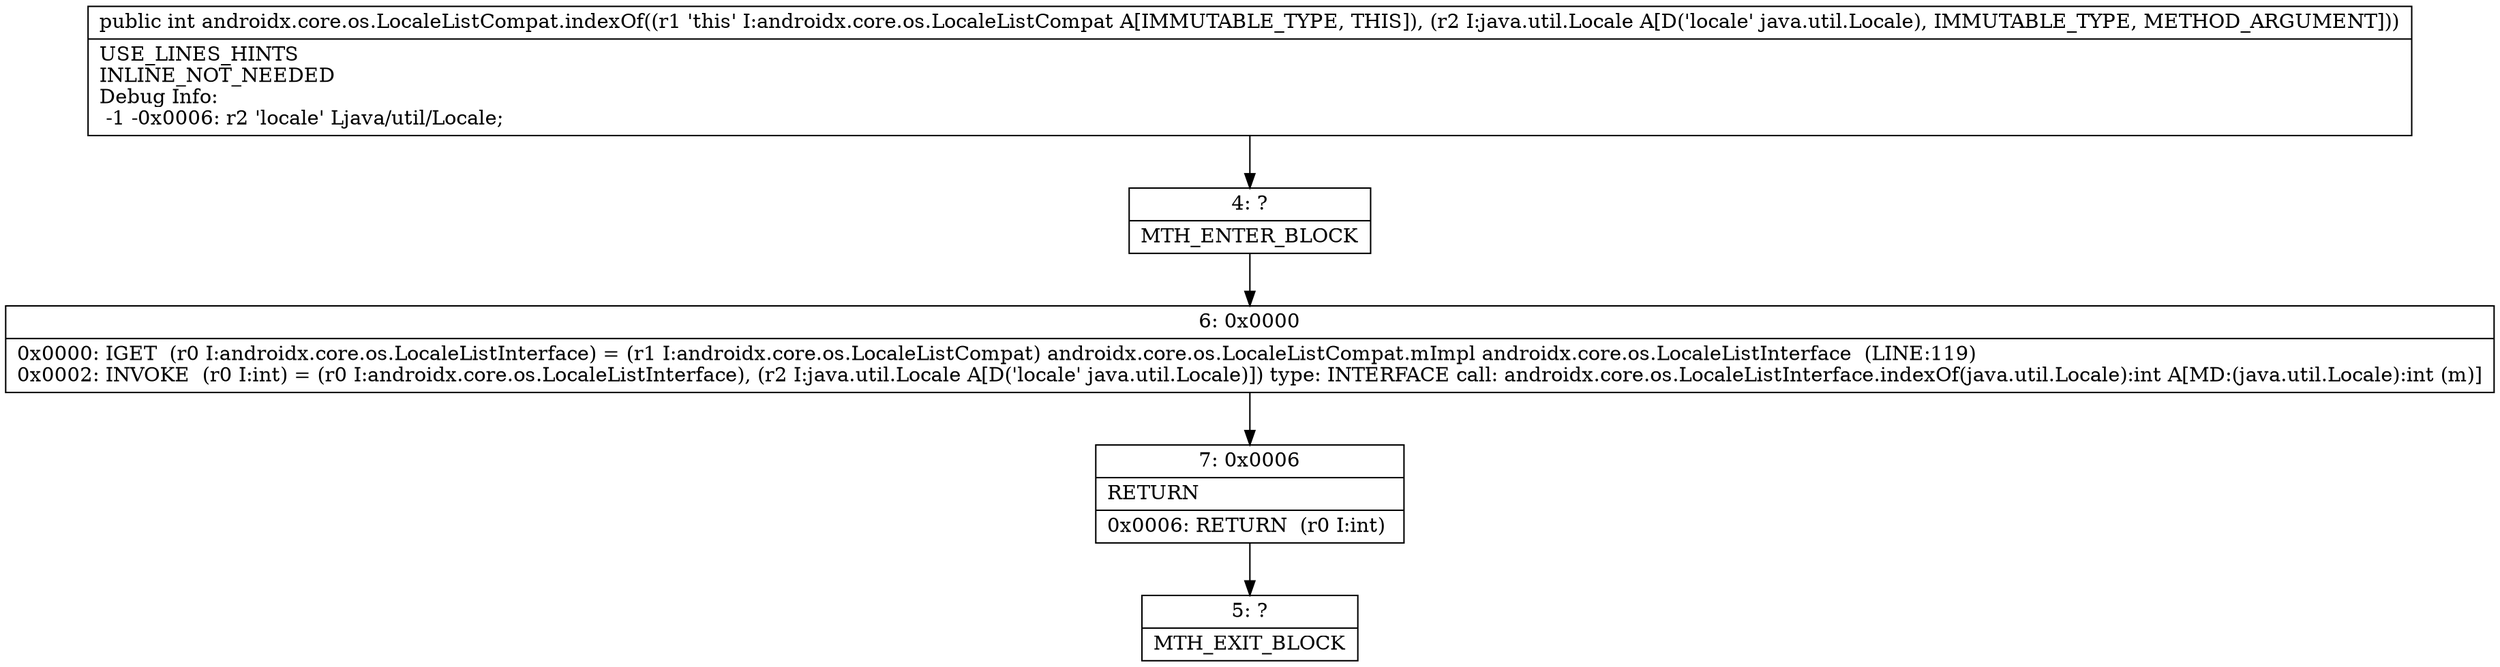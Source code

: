 digraph "CFG forandroidx.core.os.LocaleListCompat.indexOf(Ljava\/util\/Locale;)I" {
Node_4 [shape=record,label="{4\:\ ?|MTH_ENTER_BLOCK\l}"];
Node_6 [shape=record,label="{6\:\ 0x0000|0x0000: IGET  (r0 I:androidx.core.os.LocaleListInterface) = (r1 I:androidx.core.os.LocaleListCompat) androidx.core.os.LocaleListCompat.mImpl androidx.core.os.LocaleListInterface  (LINE:119)\l0x0002: INVOKE  (r0 I:int) = (r0 I:androidx.core.os.LocaleListInterface), (r2 I:java.util.Locale A[D('locale' java.util.Locale)]) type: INTERFACE call: androidx.core.os.LocaleListInterface.indexOf(java.util.Locale):int A[MD:(java.util.Locale):int (m)]\l}"];
Node_7 [shape=record,label="{7\:\ 0x0006|RETURN\l|0x0006: RETURN  (r0 I:int) \l}"];
Node_5 [shape=record,label="{5\:\ ?|MTH_EXIT_BLOCK\l}"];
MethodNode[shape=record,label="{public int androidx.core.os.LocaleListCompat.indexOf((r1 'this' I:androidx.core.os.LocaleListCompat A[IMMUTABLE_TYPE, THIS]), (r2 I:java.util.Locale A[D('locale' java.util.Locale), IMMUTABLE_TYPE, METHOD_ARGUMENT]))  | USE_LINES_HINTS\lINLINE_NOT_NEEDED\lDebug Info:\l  \-1 \-0x0006: r2 'locale' Ljava\/util\/Locale;\l}"];
MethodNode -> Node_4;Node_4 -> Node_6;
Node_6 -> Node_7;
Node_7 -> Node_5;
}

